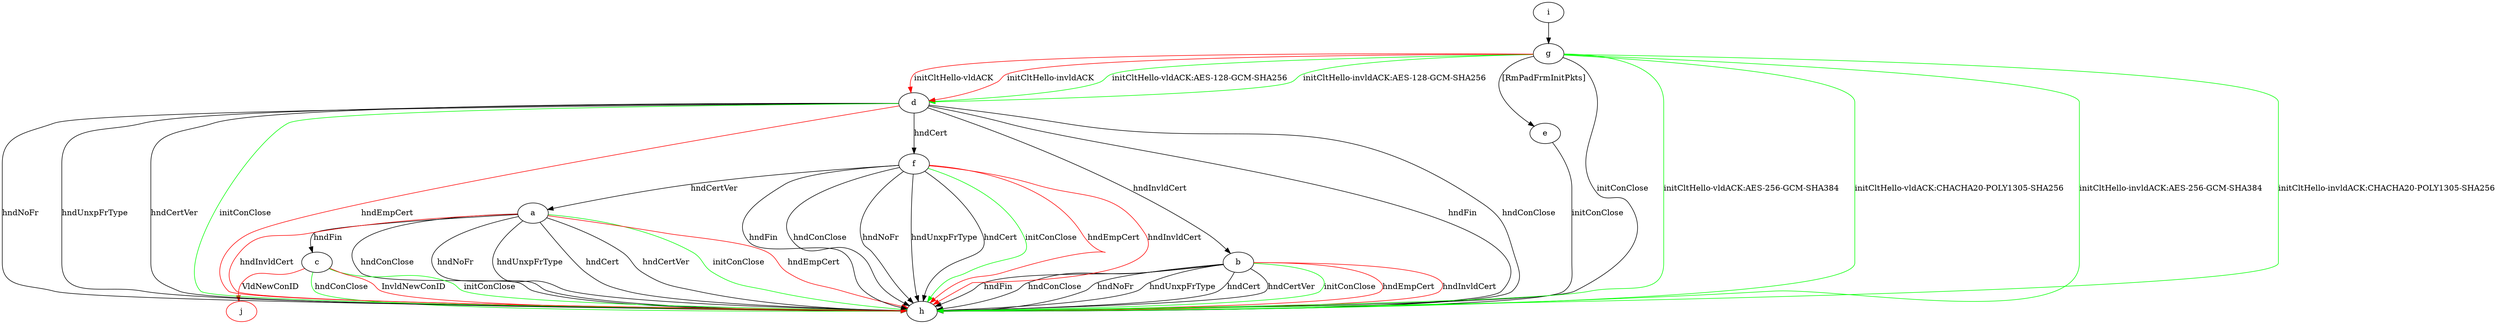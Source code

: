 digraph "" {
	a -> c	[key=0,
		label="hndFin "];
	a -> h	[key=0,
		label="hndConClose "];
	a -> h	[key=1,
		label="hndNoFr "];
	a -> h	[key=2,
		label="hndUnxpFrType "];
	a -> h	[key=3,
		label="hndCert "];
	a -> h	[key=4,
		label="hndCertVer "];
	a -> h	[key=5,
		color=green,
		label="initConClose "];
	a -> h	[key=6,
		color=red,
		label="hndEmpCert "];
	a -> h	[key=7,
		color=red,
		label="hndInvldCert "];
	b -> h	[key=0,
		label="hndFin "];
	b -> h	[key=1,
		label="hndConClose "];
	b -> h	[key=2,
		label="hndNoFr "];
	b -> h	[key=3,
		label="hndUnxpFrType "];
	b -> h	[key=4,
		label="hndCert "];
	b -> h	[key=5,
		label="hndCertVer "];
	b -> h	[key=6,
		color=green,
		label="initConClose "];
	b -> h	[key=7,
		color=red,
		label="hndEmpCert "];
	b -> h	[key=8,
		color=red,
		label="hndInvldCert "];
	c -> h	[key=0,
		color=green,
		label="initConClose "];
	c -> h	[key=1,
		color=green,
		label="hndConClose "];
	c -> h	[key=2,
		color=red,
		label="InvldNewConID "];
	j	[color=red];
	c -> j	[key=0,
		color=red,
		label="VldNewConID "];
	d -> b	[key=0,
		label="hndInvldCert "];
	d -> f	[key=0,
		label="hndCert "];
	d -> h	[key=0,
		label="hndFin "];
	d -> h	[key=1,
		label="hndConClose "];
	d -> h	[key=2,
		label="hndNoFr "];
	d -> h	[key=3,
		label="hndUnxpFrType "];
	d -> h	[key=4,
		label="hndCertVer "];
	d -> h	[key=5,
		color=green,
		label="initConClose "];
	d -> h	[key=6,
		color=red,
		label="hndEmpCert "];
	e -> h	[key=0,
		label="initConClose "];
	f -> a	[key=0,
		label="hndCertVer "];
	f -> h	[key=0,
		label="hndFin "];
	f -> h	[key=1,
		label="hndConClose "];
	f -> h	[key=2,
		label="hndNoFr "];
	f -> h	[key=3,
		label="hndUnxpFrType "];
	f -> h	[key=4,
		label="hndCert "];
	f -> h	[key=5,
		color=green,
		label="initConClose "];
	f -> h	[key=6,
		color=red,
		label="hndEmpCert "];
	f -> h	[key=7,
		color=red,
		label="hndInvldCert "];
	g -> d	[key=0,
		color=green,
		label="initCltHello-vldACK:AES-128-GCM-SHA256 "];
	g -> d	[key=1,
		color=green,
		label="initCltHello-invldACK:AES-128-GCM-SHA256 "];
	g -> d	[key=2,
		color=red,
		label="initCltHello-vldACK "];
	g -> d	[key=3,
		color=red,
		label="initCltHello-invldACK "];
	g -> e	[key=0,
		label="[RmPadFrmInitPkts] "];
	g -> h	[key=0,
		label="initConClose "];
	g -> h	[key=1,
		color=green,
		label="initCltHello-vldACK:AES-256-GCM-SHA384 "];
	g -> h	[key=2,
		color=green,
		label="initCltHello-vldACK:CHACHA20-POLY1305-SHA256 "];
	g -> h	[key=3,
		color=green,
		label="initCltHello-invldACK:AES-256-GCM-SHA384 "];
	g -> h	[key=4,
		color=green,
		label="initCltHello-invldACK:CHACHA20-POLY1305-SHA256 "];
	i -> g	[key=0];
}
